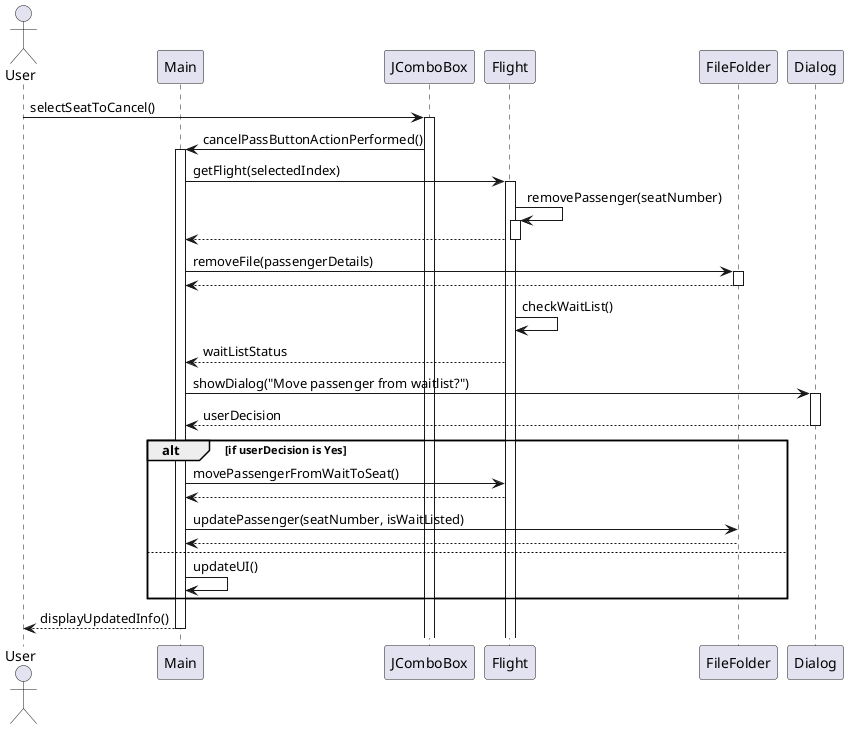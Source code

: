 @startuml
actor User
participant "Main" as M
participant "JComboBox" as SeatsComboBox
participant "Flight" as F
participant "FileFolder" as FF
participant "Dialog" as D

User -> SeatsComboBox : selectSeatToCancel()
activate SeatsComboBox
SeatsComboBox -> M : cancelPassButtonActionPerformed()
activate M

M -> F : getFlight(selectedIndex)
activate F
F -> F : removePassenger(seatNumber)
activate F
F --> M
deactivate F

M -> FF : removeFile(passengerDetails)
activate FF
FF --> M
deactivate FF

' Check if there is a passenger on the waitlist
F -> F : checkWaitList()
F --> M : waitListStatus
M -> D : showDialog("Move passenger from waitlist?")
activate D
D --> M : userDecision
deactivate D

alt if userDecision is Yes
    M -> F : movePassengerFromWaitToSeat()
    F --> M
    M -> FF : updatePassenger(seatNumber, isWaitListed)
    FF --> M
else
    M -> M : updateUI()
end

M --> User : displayUpdatedInfo()
deactivate M
@enduml


